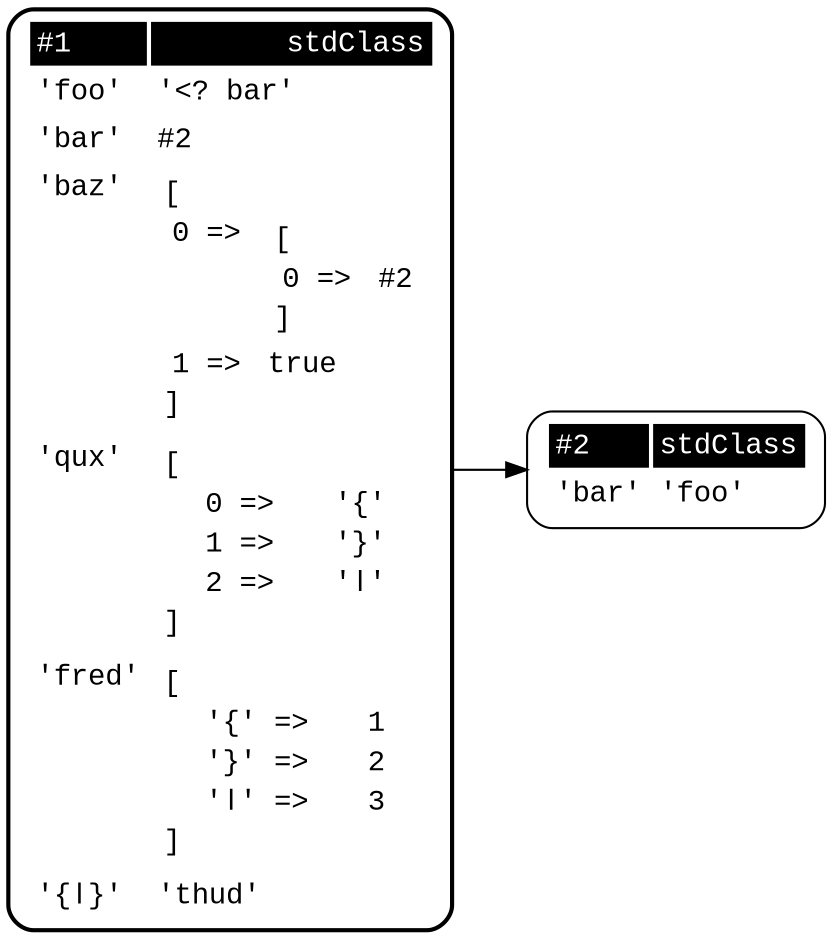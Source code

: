 digraph G {
    graph [fontsize=30 labelloc="t" label="" splines=true overlap=false rankdir = "LR"];
    ratio = auto;

    "object1" [style="filled,bold", penwidth="2", fillcolor="white", fontname="Courier New", shape="Mrecord", label=<<table border="0" cellborder="0" cellpadding="3" bgcolor="white"><tr><td bgcolor="black" align="left"><font color="white">#1</font></td><td bgcolor="black" align="right"><font color="white">stdClass</font></td></tr><tr><td align="left" valign="top">'foo'</td><td align="left" valign="top">'&lt;? bar'</td></tr><tr><td align="left" valign="top">'bar'</td><td align="left" valign="top">#2</td></tr><tr><td align="left" valign="top">'baz'</td><td align="left" valign="top"><table border="0" cellborder="0" cellpadding="1" bgcolor="white"><tr><td align="left" valign="top" colspan="3">&#91;</td></tr><tr><td></td><td align="left" valign="top">0 =&gt; </td><td align="left" valign="top"><table border="0" cellborder="0" cellpadding="1" bgcolor="white"><tr><td align="left" valign="top" colspan="3">&#91;</td></tr><tr><td></td><td align="left" valign="top">0 =&gt; </td><td align="left" valign="top">#2</td></tr><tr><td align="left" valign="top" colspan="3">&#93;</td></tr></table></td></tr><tr><td></td><td align="left" valign="top">1 =&gt; </td><td align="left" valign="top">true</td></tr><tr><td align="left" valign="top" colspan="3">&#93;</td></tr></table></td></tr><tr><td align="left" valign="top">'qux'</td><td align="left" valign="top"><table border="0" cellborder="0" cellpadding="1" bgcolor="white"><tr><td align="left" valign="top" colspan="3">&#91;</td></tr><tr><td></td><td align="left" valign="top">0 =&gt; </td><td align="left" valign="top">'&#123;'</td></tr><tr><td></td><td align="left" valign="top">1 =&gt; </td><td align="left" valign="top">'&#125;'</td></tr><tr><td></td><td align="left" valign="top">2 =&gt; </td><td align="left" valign="top">'&#448;'</td></tr><tr><td align="left" valign="top" colspan="3">&#93;</td></tr></table></td></tr><tr><td align="left" valign="top">'fred'</td><td align="left" valign="top"><table border="0" cellborder="0" cellpadding="1" bgcolor="white"><tr><td align="left" valign="top" colspan="3">&#91;</td></tr><tr><td></td><td align="left" valign="top">'&#123;' =&gt; </td><td align="left" valign="top">1</td></tr><tr><td></td><td align="left" valign="top">'&#125;' =&gt; </td><td align="left" valign="top">2</td></tr><tr><td></td><td align="left" valign="top">'&#448;' =&gt; </td><td align="left" valign="top">3</td></tr><tr><td align="left" valign="top" colspan="3">&#93;</td></tr></table></td></tr><tr><td align="left" valign="top">'&#123;&#448;&#125;'</td><td align="left" valign="top">'thud'</td></tr></table>>];
    "object2" [style="filled,bold", penwidth="1", fillcolor="white", fontname="Courier New", shape="Mrecord", label=<<table border="0" cellborder="0" cellpadding="3" bgcolor="white"><tr><td bgcolor="black" align="left"><font color="white">#2</font></td><td bgcolor="black" align="right"><font color="white">stdClass</font></td></tr><tr><td align="left" valign="top">'bar'</td><td align="left" valign="top">'foo'</td></tr></table>>];

    object1 -> object2;
}
